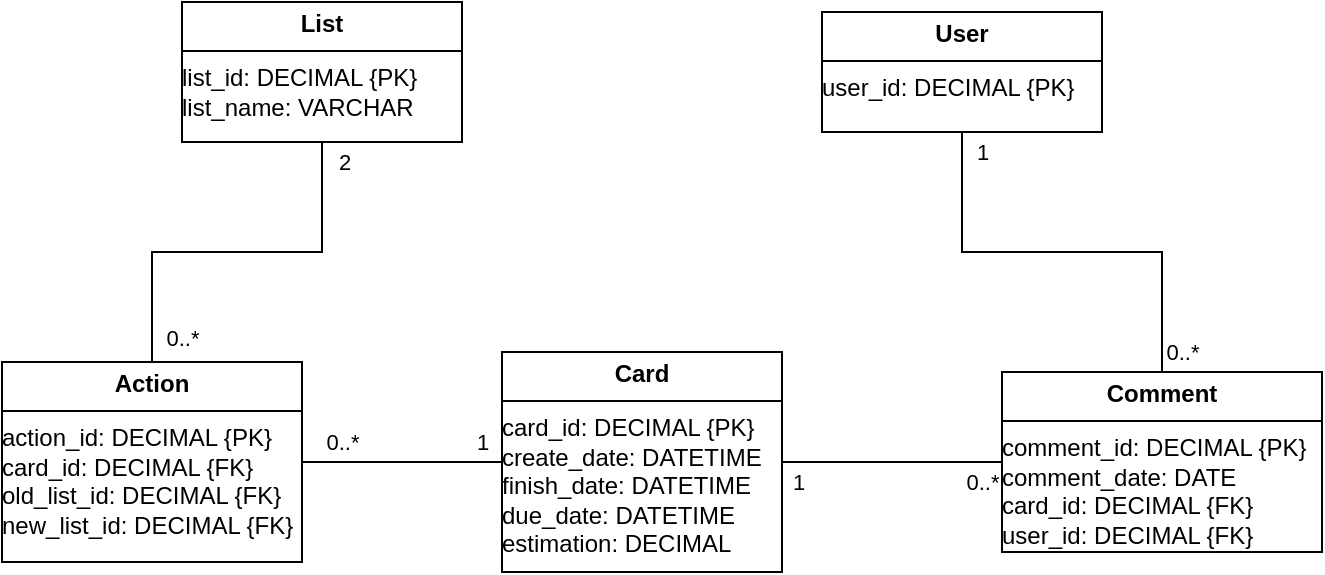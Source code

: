 <mxfile version="26.0.9">
  <diagram name="Page-1" id="nByBlB__QkJrU7PjP-_w">
    <mxGraphModel dx="438" dy="1399" grid="1" gridSize="10" guides="1" tooltips="1" connect="1" arrows="1" fold="1" page="1" pageScale="1" pageWidth="850" pageHeight="1100" math="0" shadow="0">
      <root>
        <mxCell id="0" />
        <mxCell id="1" parent="0" />
        <mxCell id="0H1V_eBblgAdh8DgZs7y-1" value="&lt;p style=&quot;margin:0px;margin-top:4px;text-align:center;&quot;&gt;&lt;b&gt;Card&lt;/b&gt;&lt;/p&gt;&lt;hr size=&quot;1&quot; style=&quot;border-style:solid;&quot;&gt;&lt;div style=&quot;height:2px;&quot;&gt;card_id: DECIMAL {PK}&lt;br&gt;create_date: DATETIME&lt;br&gt;finish_date: DATETIME&lt;br&gt;due_date: DATETIME&lt;span style=&quot;white-space: pre;&quot;&gt;&#x9;&lt;/span&gt;&lt;br&gt;estimation: DECIMAL&lt;br&gt;&lt;br&gt;&lt;/div&gt;&lt;div style=&quot;height:2px;&quot;&gt;&amp;nbsp;&lt;br&gt;&lt;br&gt;&lt;/div&gt;" style="verticalAlign=top;align=left;overflow=fill;html=1;whiteSpace=wrap;" parent="1" vertex="1">
          <mxGeometry x="380" y="165" width="140" height="110" as="geometry" />
        </mxCell>
        <mxCell id="0H1V_eBblgAdh8DgZs7y-2" value="&lt;p style=&quot;margin:0px;margin-top:4px;text-align:center;&quot;&gt;&lt;b&gt;Comment&lt;/b&gt;&lt;/p&gt;&lt;hr size=&quot;1&quot; style=&quot;border-style:solid;&quot;&gt;comment_id: DECIMAL {PK}&lt;br&gt;comment_date: DATE&lt;br&gt;card_id: DECIMAL {FK}&lt;br&gt;user_id: DECIMAL {FK}" style="verticalAlign=top;align=left;overflow=fill;html=1;whiteSpace=wrap;" parent="1" vertex="1">
          <mxGeometry x="630" y="175" width="160" height="90" as="geometry" />
        </mxCell>
        <mxCell id="0H1V_eBblgAdh8DgZs7y-3" value="&lt;p style=&quot;margin:0px;margin-top:4px;text-align:center;&quot;&gt;&lt;b&gt;User&lt;/b&gt;&lt;/p&gt;&lt;hr size=&quot;1&quot; style=&quot;border-style:solid;&quot;&gt;user_id: DECIMAL {PK}" style="verticalAlign=top;align=left;overflow=fill;html=1;whiteSpace=wrap;" parent="1" vertex="1">
          <mxGeometry x="540" y="-5" width="140" height="60" as="geometry" />
        </mxCell>
        <mxCell id="0H1V_eBblgAdh8DgZs7y-4" value="&lt;p style=&quot;margin:0px;margin-top:4px;text-align:center;&quot;&gt;&lt;b&gt;List&lt;/b&gt;&lt;br&gt;&lt;/p&gt;&lt;hr size=&quot;1&quot; style=&quot;border-style:solid;&quot;&gt;list_id: DECIMAL {PK}&lt;br&gt;list_name: VARCHAR" style="verticalAlign=top;align=left;overflow=fill;html=1;whiteSpace=wrap;" parent="1" vertex="1">
          <mxGeometry x="220" y="-10" width="140" height="70" as="geometry" />
        </mxCell>
        <mxCell id="0H1V_eBblgAdh8DgZs7y-5" value="&lt;p style=&quot;margin:0px;margin-top:4px;text-align:center;&quot;&gt;&lt;b&gt;Action&lt;/b&gt;&lt;br&gt;&lt;/p&gt;&lt;hr size=&quot;1&quot; style=&quot;border-style:solid;&quot;&gt;action_id: DECIMAL {PK}&lt;br&gt;card_id: DECIMAL {FK}&lt;br&gt;old_list_id: DECIMAL {FK}&lt;br&gt;new_list_id: DECIMAL {FK}&lt;div&gt;&lt;br&gt;&lt;/div&gt;" style="verticalAlign=top;align=left;overflow=fill;html=1;whiteSpace=wrap;" parent="1" vertex="1">
          <mxGeometry x="130" y="170" width="150" height="100" as="geometry" />
        </mxCell>
        <mxCell id="8BV9OexIy9hAE5rKFABg-1" value="" style="endArrow=none;html=1;rounded=0;exitX=0.5;exitY=0;exitDx=0;exitDy=0;entryX=0.5;entryY=1;entryDx=0;entryDy=0;edgeStyle=orthogonalEdgeStyle;" edge="1" parent="1" source="0H1V_eBblgAdh8DgZs7y-5" target="0H1V_eBblgAdh8DgZs7y-4">
          <mxGeometry width="50" height="50" relative="1" as="geometry">
            <mxPoint x="230" y="150" as="sourcePoint" />
            <mxPoint x="280" y="100" as="targetPoint" />
          </mxGeometry>
        </mxCell>
        <mxCell id="8BV9OexIy9hAE5rKFABg-8" value="2" style="edgeLabel;html=1;align=center;verticalAlign=middle;resizable=0;points=[];" vertex="1" connectable="0" parent="8BV9OexIy9hAE5rKFABg-1">
          <mxGeometry x="0.399" y="3" relative="1" as="geometry">
            <mxPoint x="14" y="-42" as="offset" />
          </mxGeometry>
        </mxCell>
        <mxCell id="8BV9OexIy9hAE5rKFABg-9" value="0..*" style="edgeLabel;html=1;align=center;verticalAlign=middle;resizable=0;points=[];" vertex="1" connectable="0" parent="8BV9OexIy9hAE5rKFABg-1">
          <mxGeometry x="-0.874" y="-1" relative="1" as="geometry">
            <mxPoint x="14" as="offset" />
          </mxGeometry>
        </mxCell>
        <mxCell id="8BV9OexIy9hAE5rKFABg-2" value="" style="endArrow=none;html=1;rounded=0;exitX=1;exitY=0.5;exitDx=0;exitDy=0;entryX=0;entryY=0.5;entryDx=0;entryDy=0;" edge="1" parent="1" source="0H1V_eBblgAdh8DgZs7y-5" target="0H1V_eBblgAdh8DgZs7y-1">
          <mxGeometry width="50" height="50" relative="1" as="geometry">
            <mxPoint x="215" y="180" as="sourcePoint" />
            <mxPoint x="300" y="70" as="targetPoint" />
          </mxGeometry>
        </mxCell>
        <mxCell id="8BV9OexIy9hAE5rKFABg-6" value="1" style="edgeLabel;html=1;align=center;verticalAlign=middle;resizable=0;points=[];" vertex="1" connectable="0" parent="8BV9OexIy9hAE5rKFABg-2">
          <mxGeometry x="0.447" y="-2" relative="1" as="geometry">
            <mxPoint x="17" y="-12" as="offset" />
          </mxGeometry>
        </mxCell>
        <mxCell id="8BV9OexIy9hAE5rKFABg-7" value="0..*" style="edgeLabel;html=1;align=center;verticalAlign=middle;resizable=0;points=[];" vertex="1" connectable="0" parent="8BV9OexIy9hAE5rKFABg-2">
          <mxGeometry x="-0.16" relative="1" as="geometry">
            <mxPoint x="-22" y="-10" as="offset" />
          </mxGeometry>
        </mxCell>
        <mxCell id="8BV9OexIy9hAE5rKFABg-3" value="" style="endArrow=none;html=1;rounded=0;exitX=1;exitY=0.5;exitDx=0;exitDy=0;entryX=0;entryY=0.5;entryDx=0;entryDy=0;" edge="1" parent="1" source="0H1V_eBblgAdh8DgZs7y-1" target="0H1V_eBblgAdh8DgZs7y-2">
          <mxGeometry width="50" height="50" relative="1" as="geometry">
            <mxPoint x="225" y="190" as="sourcePoint" />
            <mxPoint x="310" y="80" as="targetPoint" />
          </mxGeometry>
        </mxCell>
        <mxCell id="8BV9OexIy9hAE5rKFABg-12" value="0..*" style="edgeLabel;html=1;align=center;verticalAlign=middle;resizable=0;points=[];" vertex="1" connectable="0" parent="8BV9OexIy9hAE5rKFABg-3">
          <mxGeometry x="0.808" y="1" relative="1" as="geometry">
            <mxPoint y="11" as="offset" />
          </mxGeometry>
        </mxCell>
        <mxCell id="8BV9OexIy9hAE5rKFABg-13" value="1" style="edgeLabel;html=1;align=center;verticalAlign=middle;resizable=0;points=[];" vertex="1" connectable="0" parent="8BV9OexIy9hAE5rKFABg-3">
          <mxGeometry x="-0.859" y="1" relative="1" as="geometry">
            <mxPoint y="11" as="offset" />
          </mxGeometry>
        </mxCell>
        <mxCell id="8BV9OexIy9hAE5rKFABg-4" value="" style="endArrow=none;html=1;rounded=0;exitX=0.5;exitY=0;exitDx=0;exitDy=0;entryX=0.5;entryY=1;entryDx=0;entryDy=0;edgeStyle=orthogonalEdgeStyle;" edge="1" parent="1" source="0H1V_eBblgAdh8DgZs7y-2" target="0H1V_eBblgAdh8DgZs7y-3">
          <mxGeometry width="50" height="50" relative="1" as="geometry">
            <mxPoint x="235" y="200" as="sourcePoint" />
            <mxPoint x="320" y="90" as="targetPoint" />
          </mxGeometry>
        </mxCell>
        <mxCell id="8BV9OexIy9hAE5rKFABg-10" value="0..*" style="edgeLabel;html=1;align=center;verticalAlign=middle;resizable=0;points=[];" vertex="1" connectable="0" parent="8BV9OexIy9hAE5rKFABg-4">
          <mxGeometry x="-0.764" y="-1" relative="1" as="geometry">
            <mxPoint x="9" y="16" as="offset" />
          </mxGeometry>
        </mxCell>
        <mxCell id="8BV9OexIy9hAE5rKFABg-11" value="1" style="edgeLabel;html=1;align=center;verticalAlign=middle;resizable=0;points=[];" vertex="1" connectable="0" parent="8BV9OexIy9hAE5rKFABg-4">
          <mxGeometry x="0.907" relative="1" as="geometry">
            <mxPoint x="10" as="offset" />
          </mxGeometry>
        </mxCell>
      </root>
    </mxGraphModel>
  </diagram>
</mxfile>
